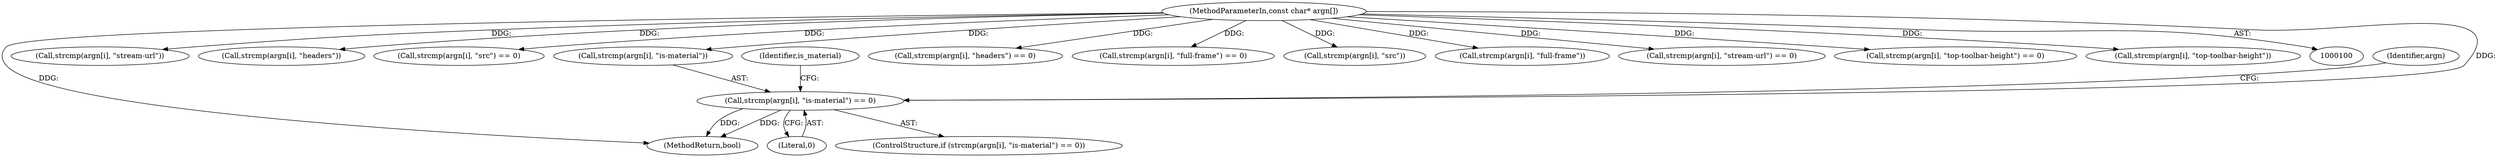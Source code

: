 digraph "0_Chrome_fff450abc4e2fb330ba700547a8e6a7b0fb90a6e@API" {
"1000251" [label="(Call,strcmp(argn[i], \"is-material\") == 0)"];
"1000102" [label="(MethodParameterIn,const char* argn[])"];
"1000224" [label="(Call,strcmp(argn[i], \"stream-url\"))"];
"1000238" [label="(Call,strcmp(argn[i], \"headers\"))"];
"1000259" [label="(Identifier,is_material)"];
"1000209" [label="(Call,strcmp(argn[i], \"src\") == 0)"];
"1000252" [label="(Call,strcmp(argn[i], \"is-material\"))"];
"1000250" [label="(ControlStructure,if (strcmp(argn[i], \"is-material\") == 0))"];
"1000310" [label="(MethodReturn,bool)"];
"1000237" [label="(Call,strcmp(argn[i], \"headers\") == 0)"];
"1000102" [label="(MethodParameterIn,const char* argn[])"];
"1000145" [label="(Call,strcmp(argn[i], \"full-frame\") == 0)"];
"1000210" [label="(Call,strcmp(argn[i], \"src\"))"];
"1000146" [label="(Call,strcmp(argn[i], \"full-frame\"))"];
"1000223" [label="(Call,strcmp(argn[i], \"stream-url\") == 0)"];
"1000251" [label="(Call,strcmp(argn[i], \"is-material\") == 0)"];
"1000266" [label="(Identifier,argn)"];
"1000263" [label="(Call,strcmp(argn[i], \"top-toolbar-height\") == 0)"];
"1000257" [label="(Literal,0)"];
"1000264" [label="(Call,strcmp(argn[i], \"top-toolbar-height\"))"];
"1000251" -> "1000250"  [label="AST: "];
"1000251" -> "1000257"  [label="CFG: "];
"1000252" -> "1000251"  [label="AST: "];
"1000257" -> "1000251"  [label="AST: "];
"1000259" -> "1000251"  [label="CFG: "];
"1000266" -> "1000251"  [label="CFG: "];
"1000251" -> "1000310"  [label="DDG: "];
"1000251" -> "1000310"  [label="DDG: "];
"1000102" -> "1000251"  [label="DDG: "];
"1000102" -> "1000100"  [label="AST: "];
"1000102" -> "1000310"  [label="DDG: "];
"1000102" -> "1000145"  [label="DDG: "];
"1000102" -> "1000146"  [label="DDG: "];
"1000102" -> "1000209"  [label="DDG: "];
"1000102" -> "1000210"  [label="DDG: "];
"1000102" -> "1000223"  [label="DDG: "];
"1000102" -> "1000224"  [label="DDG: "];
"1000102" -> "1000237"  [label="DDG: "];
"1000102" -> "1000238"  [label="DDG: "];
"1000102" -> "1000252"  [label="DDG: "];
"1000102" -> "1000263"  [label="DDG: "];
"1000102" -> "1000264"  [label="DDG: "];
}
